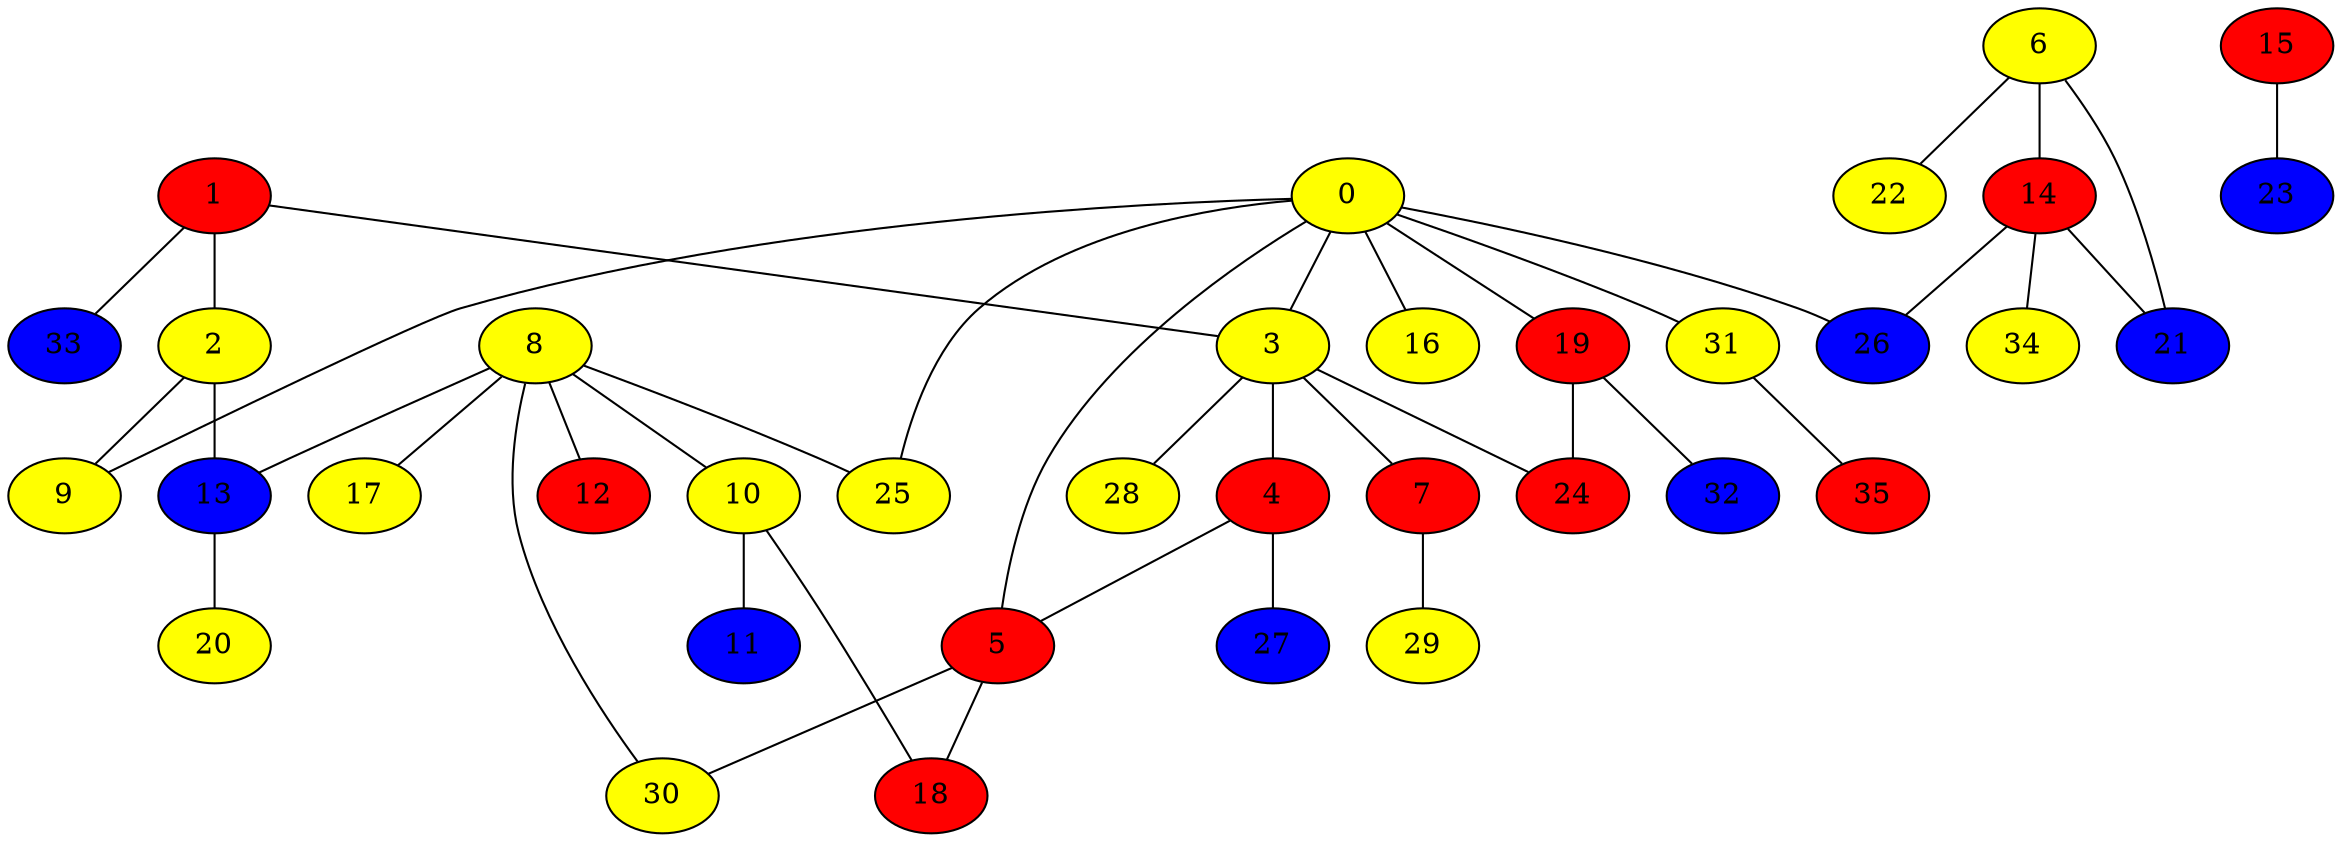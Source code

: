 graph {
0 [style = filled fillcolor = yellow];
1 [style = filled fillcolor = red];
2 [style = filled fillcolor = yellow];
3 [style = filled fillcolor = yellow];
4 [style = filled fillcolor = red];
5 [style = filled fillcolor = red];
6 [style = filled fillcolor = yellow];
7 [style = filled fillcolor = red];
8 [style = filled fillcolor = yellow];
9 [style = filled fillcolor = yellow];
10 [style = filled fillcolor = yellow];
11 [style = filled fillcolor = blue];
12 [style = filled fillcolor = red];
13 [style = filled fillcolor = blue];
14 [style = filled fillcolor = red];
15 [style = filled fillcolor = red];
16 [style = filled fillcolor = yellow];
17 [style = filled fillcolor = yellow];
18 [style = filled fillcolor = red];
19 [style = filled fillcolor = red];
20 [style = filled fillcolor = yellow];
21 [style = filled fillcolor = blue];
22 [style = filled fillcolor = yellow];
23 [style = filled fillcolor = blue];
24 [style = filled fillcolor = red];
25 [style = filled fillcolor = yellow];
26 [style = filled fillcolor = blue];
27 [style = filled fillcolor = blue];
28 [style = filled fillcolor = yellow];
29 [style = filled fillcolor = yellow];
30 [style = filled fillcolor = yellow];
31 [style = filled fillcolor = yellow];
32 [style = filled fillcolor = blue];
33 [style = filled fillcolor = blue];
34 [style = filled fillcolor = yellow];
35 [style = filled fillcolor = red];
0 -- 16;
0 -- 9;
0 -- 5;
0 -- 3;
0 -- 19;
0 -- 25;
0 -- 26;
0 -- 31;
1 -- 2;
1 -- 3;
1 -- 33;
2 -- 9;
2 -- 13;
3 -- 4;
3 -- 7;
3 -- 24;
3 -- 28;
4 -- 5;
4 -- 27;
5 -- 18;
5 -- 30;
6 -- 14;
6 -- 21;
6 -- 22;
7 -- 29;
8 -- 10;
8 -- 12;
8 -- 13;
8 -- 17;
8 -- 25;
8 -- 30;
10 -- 11;
10 -- 18;
13 -- 20;
14 -- 21;
14 -- 26;
14 -- 34;
15 -- 23;
19 -- 24;
19 -- 32;
31 -- 35;
}

